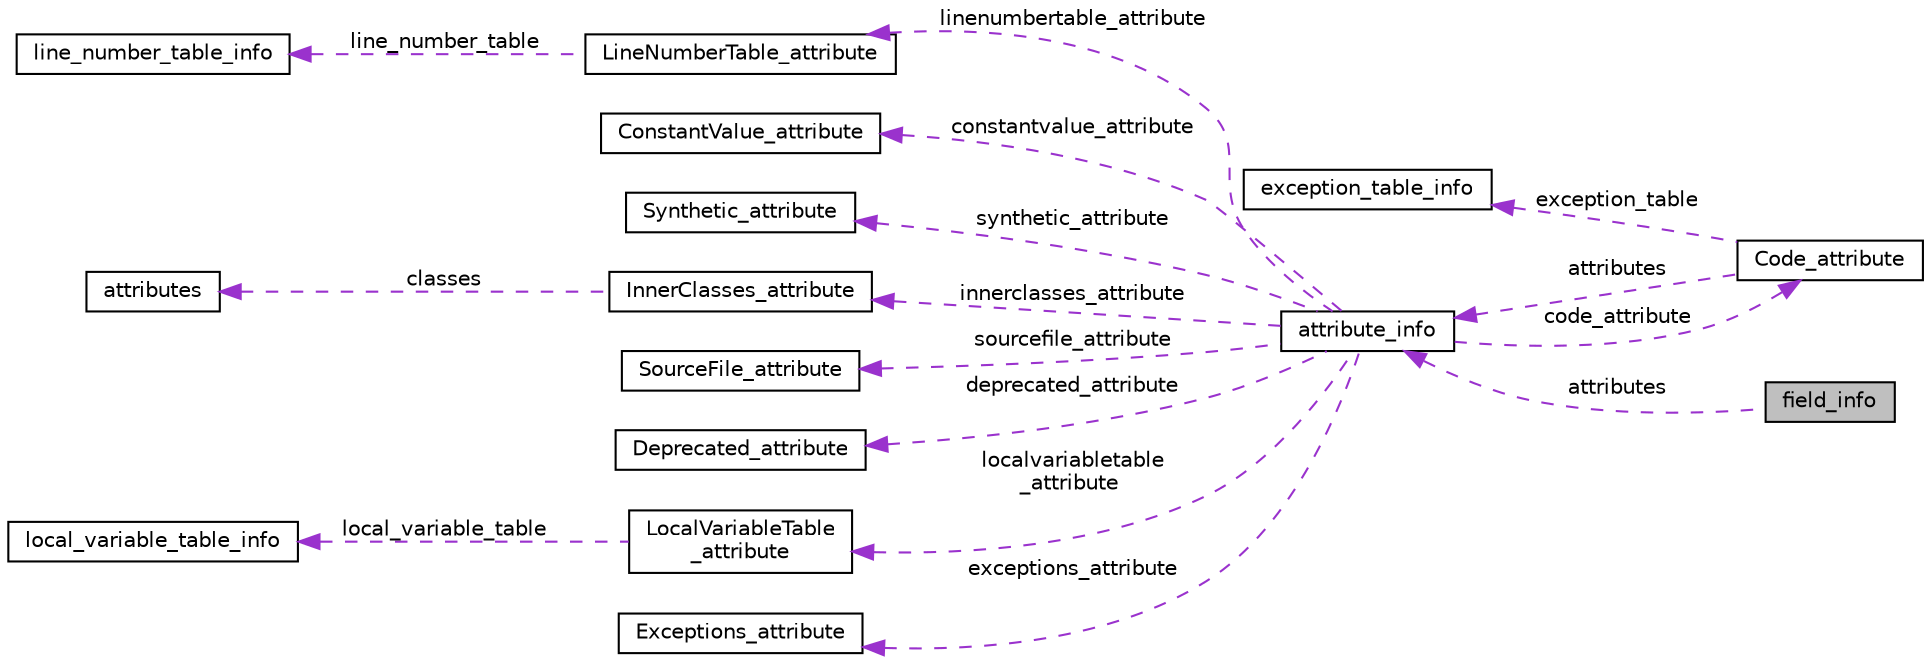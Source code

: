 digraph "field_info"
{
 // LATEX_PDF_SIZE
  edge [fontname="Helvetica",fontsize="10",labelfontname="Helvetica",labelfontsize="10"];
  node [fontname="Helvetica",fontsize="10",shape=record];
  rankdir="LR";
  Node1 [label="field_info",height=0.2,width=0.4,color="black", fillcolor="grey75", style="filled", fontcolor="black",tooltip=" "];
  Node2 -> Node1 [dir="back",color="darkorchid3",fontsize="10",style="dashed",label=" attributes" ,fontname="Helvetica"];
  Node2 [label="attribute_info",height=0.2,width=0.4,color="black", fillcolor="white", style="filled",URL="$structattribute__info.html",tooltip=" "];
  Node3 -> Node2 [dir="back",color="darkorchid3",fontsize="10",style="dashed",label=" linenumbertable_attribute" ,fontname="Helvetica"];
  Node3 [label="LineNumberTable_attribute",height=0.2,width=0.4,color="black", fillcolor="white", style="filled",URL="$structLineNumberTable__attribute.html",tooltip=" "];
  Node4 -> Node3 [dir="back",color="darkorchid3",fontsize="10",style="dashed",label=" line_number_table" ,fontname="Helvetica"];
  Node4 [label="line_number_table_info",height=0.2,width=0.4,color="black", fillcolor="white", style="filled",URL="$structline__number__table__info.html",tooltip=" "];
  Node5 -> Node2 [dir="back",color="darkorchid3",fontsize="10",style="dashed",label=" constantvalue_attribute" ,fontname="Helvetica"];
  Node5 [label="ConstantValue_attribute",height=0.2,width=0.4,color="black", fillcolor="white", style="filled",URL="$structConstantValue__attribute.html",tooltip=" "];
  Node6 -> Node2 [dir="back",color="darkorchid3",fontsize="10",style="dashed",label=" synthetic_attribute" ,fontname="Helvetica"];
  Node6 [label="Synthetic_attribute",height=0.2,width=0.4,color="black", fillcolor="white", style="filled",URL="$structSynthetic__attribute.html",tooltip=" "];
  Node7 -> Node2 [dir="back",color="darkorchid3",fontsize="10",style="dashed",label=" innerclasses_attribute" ,fontname="Helvetica"];
  Node7 [label="InnerClasses_attribute",height=0.2,width=0.4,color="black", fillcolor="white", style="filled",URL="$structInnerClasses__attribute.html",tooltip=" "];
  Node8 -> Node7 [dir="back",color="darkorchid3",fontsize="10",style="dashed",label=" classes" ,fontname="Helvetica"];
  Node8 [label="attributes",height=0.2,width=0.4,color="black", fillcolor="white", style="filled",URL="$structattributes.html",tooltip=" "];
  Node9 -> Node2 [dir="back",color="darkorchid3",fontsize="10",style="dashed",label=" sourcefile_attribute" ,fontname="Helvetica"];
  Node9 [label="SourceFile_attribute",height=0.2,width=0.4,color="black", fillcolor="white", style="filled",URL="$structSourceFile__attribute.html",tooltip=" "];
  Node10 -> Node2 [dir="back",color="darkorchid3",fontsize="10",style="dashed",label=" deprecated_attribute" ,fontname="Helvetica"];
  Node10 [label="Deprecated_attribute",height=0.2,width=0.4,color="black", fillcolor="white", style="filled",URL="$structDeprecated__attribute.html",tooltip=" "];
  Node11 -> Node2 [dir="back",color="darkorchid3",fontsize="10",style="dashed",label=" localvariabletable\l_attribute" ,fontname="Helvetica"];
  Node11 [label="LocalVariableTable\l_attribute",height=0.2,width=0.4,color="black", fillcolor="white", style="filled",URL="$structLocalVariableTable__attribute.html",tooltip=" "];
  Node12 -> Node11 [dir="back",color="darkorchid3",fontsize="10",style="dashed",label=" local_variable_table" ,fontname="Helvetica"];
  Node12 [label="local_variable_table_info",height=0.2,width=0.4,color="black", fillcolor="white", style="filled",URL="$structlocal__variable__table__info.html",tooltip=" "];
  Node13 -> Node2 [dir="back",color="darkorchid3",fontsize="10",style="dashed",label=" exceptions_attribute" ,fontname="Helvetica"];
  Node13 [label="Exceptions_attribute",height=0.2,width=0.4,color="black", fillcolor="white", style="filled",URL="$structExceptions__attribute.html",tooltip=" "];
  Node14 -> Node2 [dir="back",color="darkorchid3",fontsize="10",style="dashed",label=" code_attribute" ,fontname="Helvetica"];
  Node14 [label="Code_attribute",height=0.2,width=0.4,color="black", fillcolor="white", style="filled",URL="$structCode__attribute.html",tooltip=" "];
  Node15 -> Node14 [dir="back",color="darkorchid3",fontsize="10",style="dashed",label=" exception_table" ,fontname="Helvetica"];
  Node15 [label="exception_table_info",height=0.2,width=0.4,color="black", fillcolor="white", style="filled",URL="$structexception__table__info.html",tooltip=" "];
  Node2 -> Node14 [dir="back",color="darkorchid3",fontsize="10",style="dashed",label=" attributes" ,fontname="Helvetica"];
}
